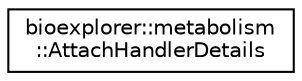 digraph "Graphical Class Hierarchy"
{
 // LATEX_PDF_SIZE
  edge [fontname="Helvetica",fontsize="10",labelfontname="Helvetica",labelfontsize="10"];
  node [fontname="Helvetica",fontsize="10",shape=record];
  rankdir="LR";
  Node0 [label="bioexplorer::metabolism\l::AttachHandlerDetails",height=0.2,width=0.4,color="black", fillcolor="white", style="filled",URL="$dd/d21/structbioexplorer_1_1metabolism_1_1AttachHandlerDetails.html",tooltip=" "];
}
